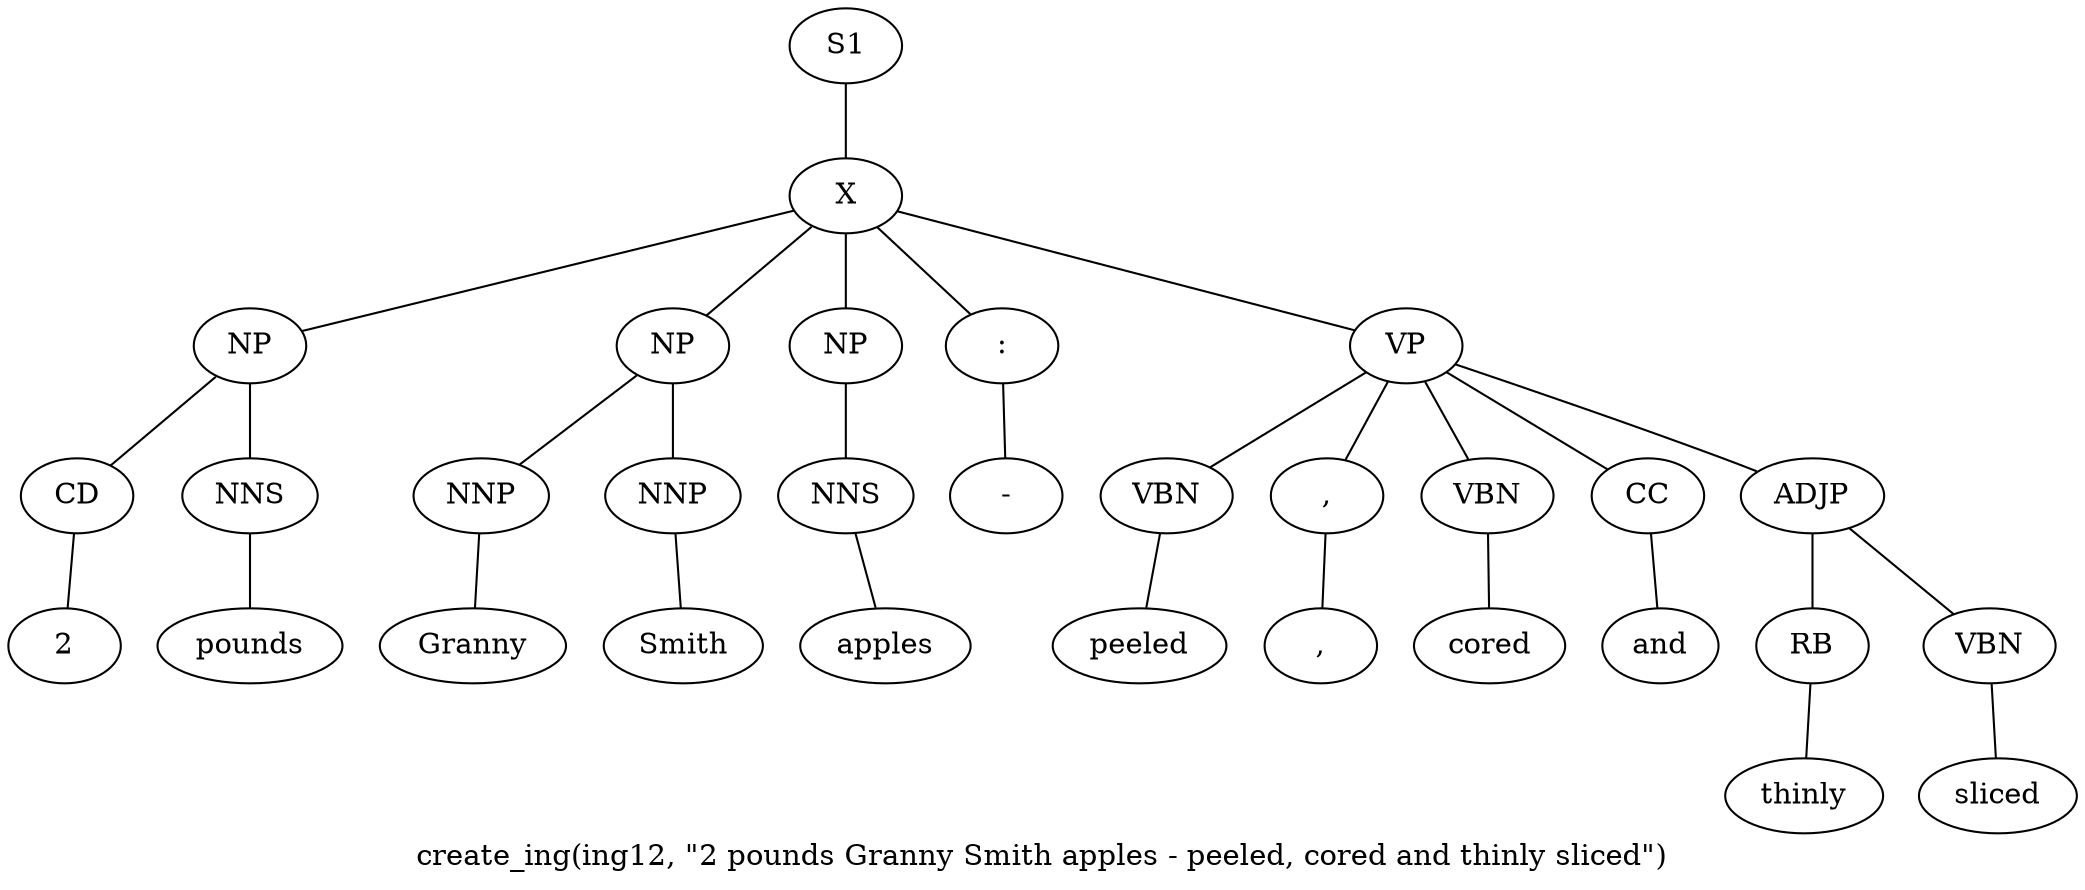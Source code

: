 graph SyntaxGraph {
	label = "create_ing(ing12, \"2 pounds Granny Smith apples - peeled, cored and thinly sliced\")";
	Node0 [label="S1"];
	Node1 [label="X"];
	Node2 [label="NP"];
	Node3 [label="CD"];
	Node4 [label="2"];
	Node5 [label="NNS"];
	Node6 [label="pounds"];
	Node7 [label="NP"];
	Node8 [label="NNP"];
	Node9 [label="Granny"];
	Node10 [label="NNP"];
	Node11 [label="Smith"];
	Node12 [label="NP"];
	Node13 [label="NNS"];
	Node14 [label="apples"];
	Node15 [label=":"];
	Node16 [label="-"];
	Node17 [label="VP"];
	Node18 [label="VBN"];
	Node19 [label="peeled"];
	Node20 [label=","];
	Node21 [label=","];
	Node22 [label="VBN"];
	Node23 [label="cored"];
	Node24 [label="CC"];
	Node25 [label="and"];
	Node26 [label="ADJP"];
	Node27 [label="RB"];
	Node28 [label="thinly"];
	Node29 [label="VBN"];
	Node30 [label="sliced"];

	Node0 -- Node1;
	Node1 -- Node2;
	Node1 -- Node7;
	Node1 -- Node12;
	Node1 -- Node15;
	Node1 -- Node17;
	Node2 -- Node3;
	Node2 -- Node5;
	Node3 -- Node4;
	Node5 -- Node6;
	Node7 -- Node8;
	Node7 -- Node10;
	Node8 -- Node9;
	Node10 -- Node11;
	Node12 -- Node13;
	Node13 -- Node14;
	Node15 -- Node16;
	Node17 -- Node18;
	Node17 -- Node20;
	Node17 -- Node22;
	Node17 -- Node24;
	Node17 -- Node26;
	Node18 -- Node19;
	Node20 -- Node21;
	Node22 -- Node23;
	Node24 -- Node25;
	Node26 -- Node27;
	Node26 -- Node29;
	Node27 -- Node28;
	Node29 -- Node30;
}